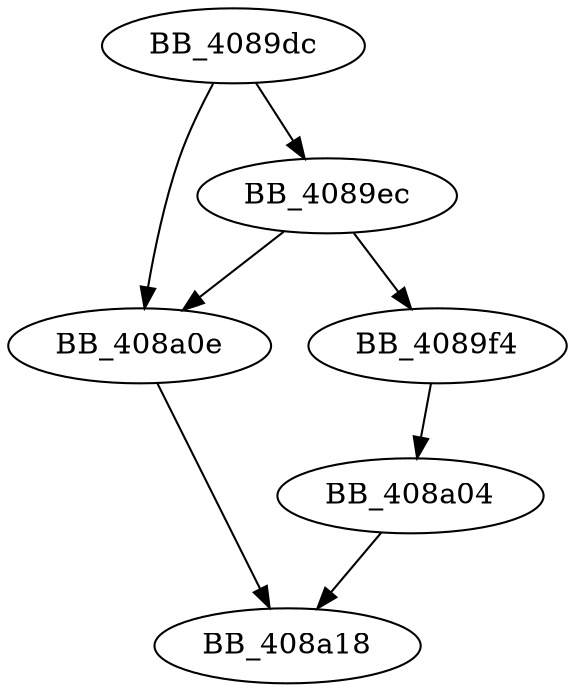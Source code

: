 DiGraph __lock_file{
BB_4089dc->BB_4089ec
BB_4089dc->BB_408a0e
BB_4089ec->BB_4089f4
BB_4089ec->BB_408a0e
BB_4089f4->BB_408a04
BB_408a04->BB_408a18
BB_408a0e->BB_408a18
}
